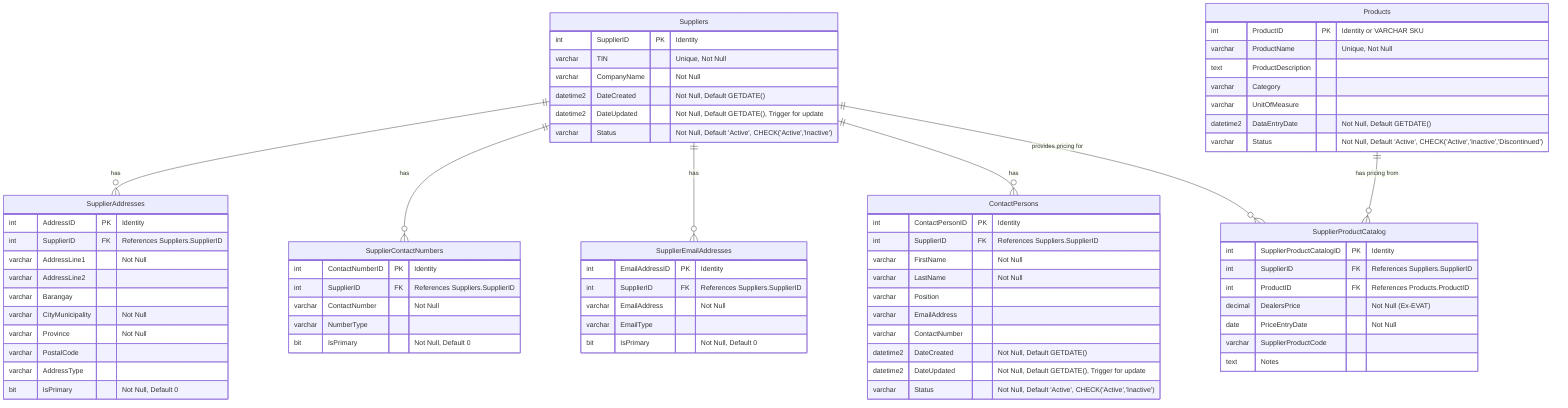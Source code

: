 erDiagram
    Suppliers {
        int SupplierID PK "Identity"
        varchar TIN "Unique, Not Null"
        varchar CompanyName "Not Null"
        datetime2 DateCreated "Not Null, Default GETDATE()"
        datetime2 DateUpdated "Not Null, Default GETDATE(), Trigger for update"
        varchar Status "Not Null, Default 'Active', CHECK('Active','Inactive')"
    }
    SupplierAddresses {
        int AddressID PK "Identity"
        int SupplierID FK "References Suppliers.SupplierID"
        varchar AddressLine1 "Not Null"
        varchar AddressLine2
        varchar Barangay
        varchar CityMunicipality "Not Null"
        varchar Province "Not Null"
        varchar PostalCode
        varchar AddressType
        bit IsPrimary "Not Null, Default 0"
    }
    SupplierContactNumbers {
        int ContactNumberID PK "Identity"
        int SupplierID FK "References Suppliers.SupplierID"
        varchar ContactNumber "Not Null"
        varchar NumberType
        bit IsPrimary "Not Null, Default 0"
    }
    SupplierEmailAddresses {
        int EmailAddressID PK "Identity"
        int SupplierID FK "References Suppliers.SupplierID"
        varchar EmailAddress "Not Null"
        varchar EmailType
        bit IsPrimary "Not Null, Default 0"
    }
    ContactPersons {
        int ContactPersonID PK "Identity"
        int SupplierID FK "References Suppliers.SupplierID"
        varchar FirstName "Not Null"
        varchar LastName "Not Null"
        varchar Position
        varchar EmailAddress
        varchar ContactNumber
        datetime2 DateCreated "Not Null, Default GETDATE()"
        datetime2 DateUpdated "Not Null, Default GETDATE(), Trigger for update"
        varchar Status "Not Null, Default 'Active', CHECK('Active','Inactive')"
    }
    Products {
        int ProductID PK "Identity or VARCHAR SKU"
        varchar ProductName "Unique, Not Null"
        text ProductDescription
        varchar Category
        varchar UnitOfMeasure
        datetime2 DataEntryDate "Not Null, Default GETDATE()"
        varchar Status "Not Null, Default 'Active', CHECK('Active','Inactive','Discontinued')"
    }
    SupplierProductCatalog {
        int SupplierProductCatalogID PK "Identity"
        int SupplierID FK "References Suppliers.SupplierID"
        int ProductID FK "References Products.ProductID"
        decimal DealersPrice "Not Null (Ex-EVAT)"
        date PriceEntryDate "Not Null"
        varchar SupplierProductCode
        text Notes
    }
    
    Suppliers ||--o{ SupplierAddresses : has
    Suppliers ||--o{ SupplierContactNumbers : has
    Suppliers ||--o{ SupplierEmailAddresses : has
    Suppliers ||--o{ ContactPersons : has
    Suppliers ||--o{ SupplierProductCatalog : "provides pricing for"
    Products ||--o{ SupplierProductCatalog : "has pricing from"